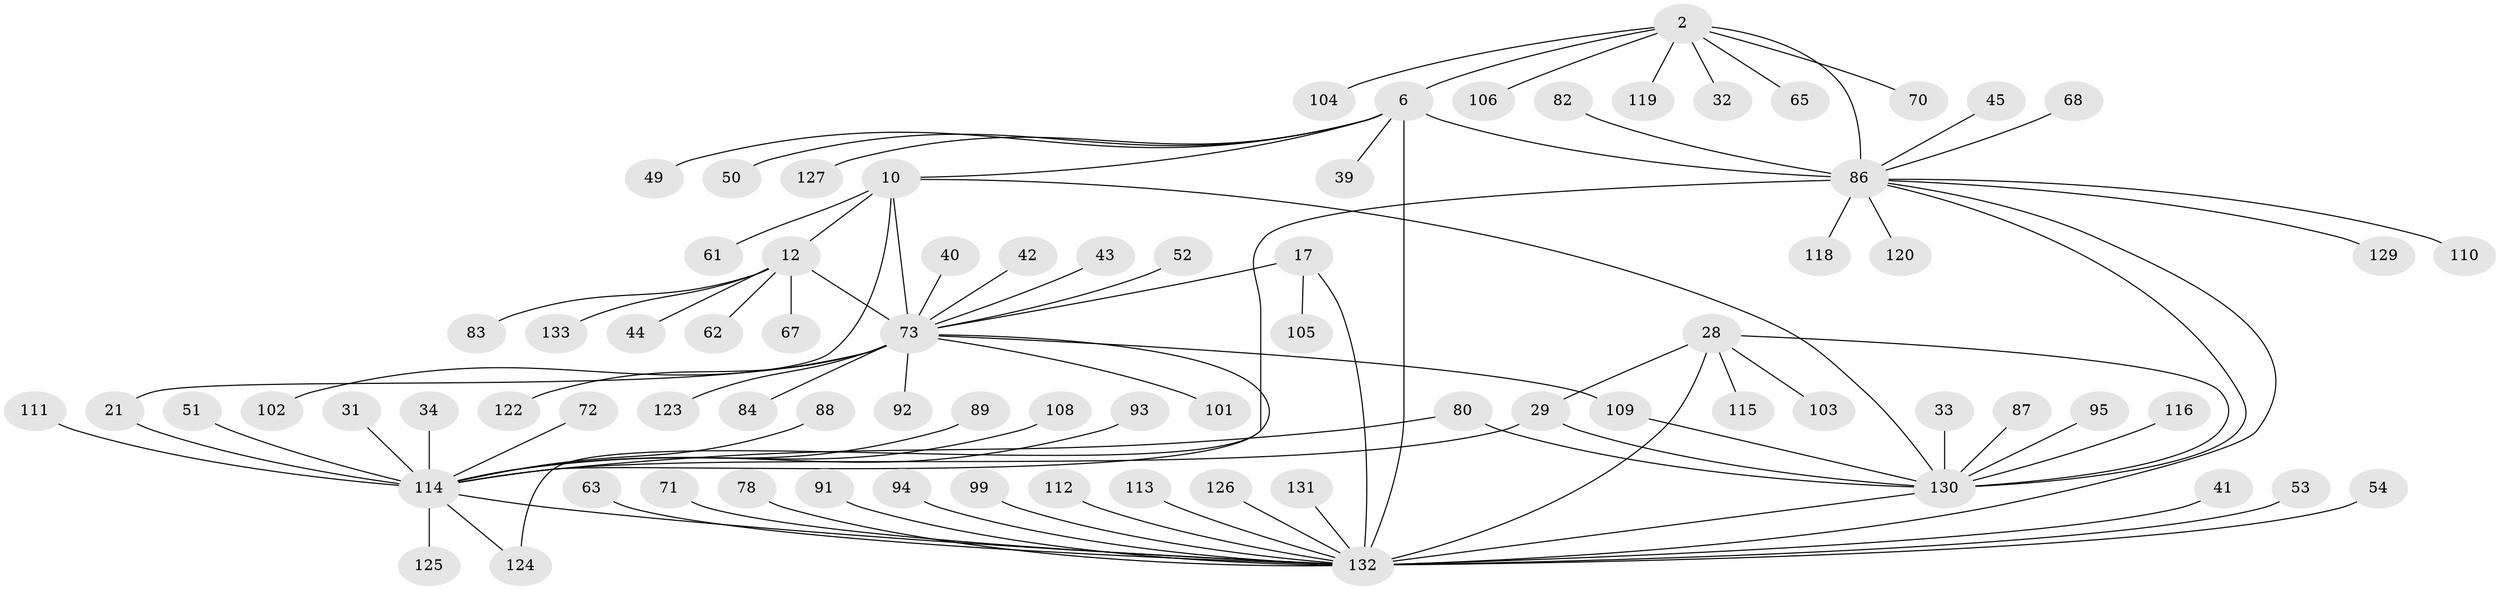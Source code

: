 // original degree distribution, {8: 0.022556390977443608, 10: 0.03007518796992481, 9: 0.05263157894736842, 6: 0.03007518796992481, 12: 0.03007518796992481, 7: 0.03759398496240601, 13: 0.007518796992481203, 5: 0.022556390977443608, 1: 0.5639097744360902, 4: 0.007518796992481203, 3: 0.05263157894736842, 2: 0.14285714285714285}
// Generated by graph-tools (version 1.1) at 2025/57/03/04/25 21:57:54]
// undirected, 79 vertices, 92 edges
graph export_dot {
graph [start="1"]
  node [color=gray90,style=filled];
  2 [super="+1"];
  6 [super="+5"];
  10 [super="+9"];
  12 [super="+7"];
  17 [super="+16"];
  21 [super="+20"];
  28 [super="+27"];
  29 [super="+25"];
  31;
  32;
  33;
  34;
  39;
  40;
  41;
  42;
  43;
  44;
  45;
  49;
  50;
  51;
  52;
  53;
  54;
  61;
  62;
  63;
  65;
  67;
  68;
  70;
  71;
  72 [super="+66"];
  73 [super="+11+36"];
  78;
  80;
  82;
  83 [super="+75"];
  84;
  86 [super="+47+46+4"];
  87;
  88 [super="+81"];
  89;
  91;
  92 [super="+58"];
  93;
  94;
  95;
  99;
  101;
  102;
  103;
  104 [super="+57"];
  105;
  106;
  108;
  109 [super="+100"];
  110;
  111;
  112;
  113 [super="+48"];
  114 [super="+56+69+24"];
  115;
  116;
  118 [super="+85"];
  119 [super="+38+60+90+107"];
  120;
  122;
  123;
  124;
  125 [super="+79"];
  126 [super="+117"];
  127 [super="+121"];
  129;
  130 [super="+77+30"];
  131;
  132 [super="+55+128+97"];
  133;
  2 -- 6 [weight=4];
  2 -- 65;
  2 -- 106;
  2 -- 32;
  2 -- 70;
  2 -- 86 [weight=4];
  2 -- 119;
  2 -- 104;
  6 -- 39;
  6 -- 49;
  6 -- 50;
  6 -- 10;
  6 -- 86 [weight=5];
  6 -- 132 [weight=3];
  6 -- 127;
  10 -- 12 [weight=4];
  10 -- 21;
  10 -- 61;
  10 -- 130;
  10 -- 73 [weight=4];
  12 -- 62;
  12 -- 67;
  12 -- 133;
  12 -- 44;
  12 -- 83;
  12 -- 73 [weight=4];
  17 -- 105;
  17 -- 73;
  17 -- 132 [weight=8];
  21 -- 114 [weight=8];
  28 -- 29 [weight=4];
  28 -- 115;
  28 -- 103;
  28 -- 130 [weight=4];
  28 -- 132 [weight=2];
  29 -- 130 [weight=4];
  29 -- 114;
  31 -- 114;
  33 -- 130;
  34 -- 114;
  40 -- 73;
  41 -- 132;
  42 -- 73;
  43 -- 73;
  45 -- 86;
  51 -- 114;
  52 -- 73;
  53 -- 132;
  54 -- 132;
  63 -- 132;
  68 -- 86;
  71 -- 132;
  72 -- 114;
  73 -- 84;
  73 -- 92;
  73 -- 101;
  73 -- 102;
  73 -- 109;
  73 -- 122;
  73 -- 123;
  73 -- 124;
  78 -- 132;
  80 -- 130;
  80 -- 114;
  82 -- 86;
  86 -- 130 [weight=2];
  86 -- 129;
  86 -- 110;
  86 -- 120;
  86 -- 118;
  86 -- 132;
  86 -- 114;
  87 -- 130;
  88 -- 114;
  89 -- 114;
  91 -- 132;
  93 -- 114;
  94 -- 132;
  95 -- 130;
  99 -- 132;
  108 -- 114;
  109 -- 130;
  111 -- 114;
  112 -- 132;
  113 -- 132;
  114 -- 132 [weight=2];
  114 -- 124;
  114 -- 125;
  116 -- 130;
  126 -- 132;
  130 -- 132 [weight=2];
  131 -- 132;
}
